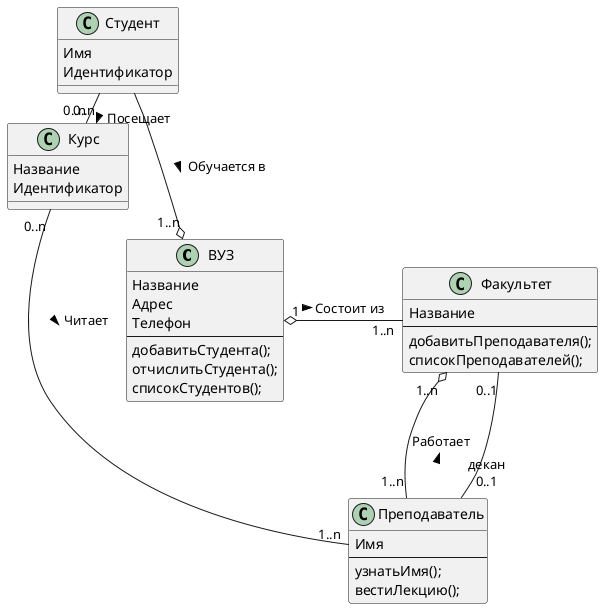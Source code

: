 @startuml
class ВУЗ {
	Название
	Адрес
	Телефон
	--
	добавитьСтудента();
	отчислитьСтудента();
	списокСтудентов();
}

class Факультет {
	Название
	--
	добавитьПреподавателя();
	списокПреподавателей();
}

class Преподаватель {
	Имя
	--
	узнатьИмя();
	вестиЛекцию();
}

class Курс {
	Название
	Идентификатор
}

class Студент {
	Имя
	Идентификатор
}

ВУЗ "1" o-right- "   1..n" Факультет : Состоит из >
Студент -down-o "1..n" ВУЗ : Обучается в >
Студент "0..n" -right- "0..n" Курс : Посещает >
Преподаватель "1..n" -left- "0..n" Курс : Читает <
Факультет "0..1" -- "\n\nдекан\n0..1" Преподаватель
Факультет "1..n" o-- "1..n" Преподаватель : Работает\n <
@enduml
